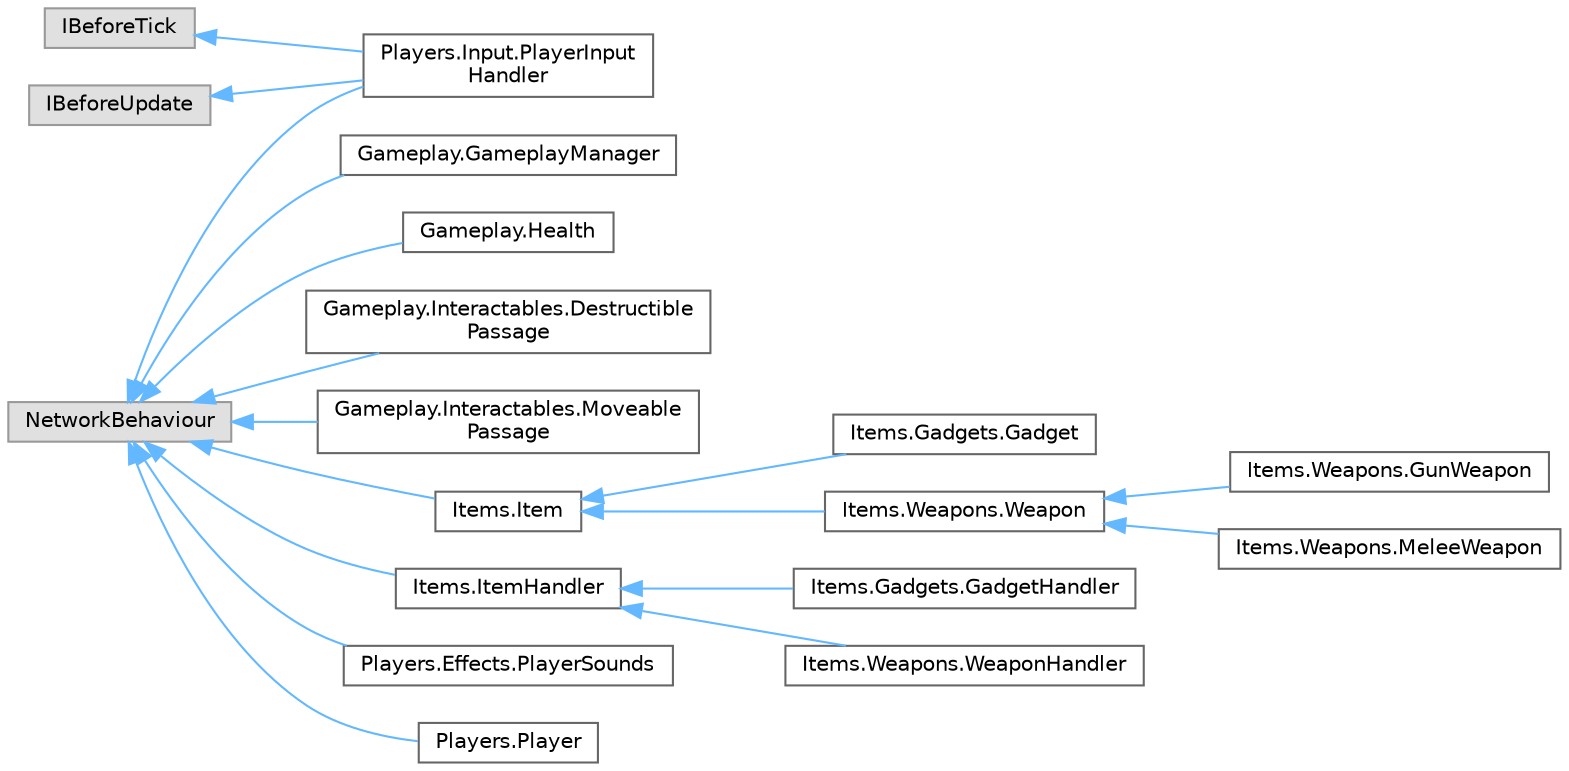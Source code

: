 digraph "Graphical Class Hierarchy"
{
 // LATEX_PDF_SIZE
  bgcolor="transparent";
  edge [fontname=Helvetica,fontsize=10,labelfontname=Helvetica,labelfontsize=10];
  node [fontname=Helvetica,fontsize=10,shape=box,height=0.2,width=0.4];
  rankdir="LR";
  Node0 [id="Node000000",label="IBeforeTick",height=0.2,width=0.4,color="grey60", fillcolor="#E0E0E0", style="filled",tooltip=" "];
  Node0 -> Node1 [id="edge4_Node000000_Node000001",dir="back",color="steelblue1",style="solid",tooltip=" "];
  Node1 [id="Node000001",label="Players.Input.PlayerInput\lHandler",height=0.2,width=0.4,color="grey40", fillcolor="white", style="filled",URL="$class_players_1_1_input_1_1_player_input_handler.html",tooltip="Handles player input."];
  Node2 [id="Node000002",label="IBeforeUpdate",height=0.2,width=0.4,color="grey60", fillcolor="#E0E0E0", style="filled",tooltip=" "];
  Node2 -> Node1 [id="edge5_Node000002_Node000001",dir="back",color="steelblue1",style="solid",tooltip=" "];
  Node3 [id="Node000003",label="NetworkBehaviour",height=0.2,width=0.4,color="grey60", fillcolor="#E0E0E0", style="filled",tooltip=" "];
  Node3 -> Node4 [id="edge6_Node000003_Node000004",dir="back",color="steelblue1",style="solid",tooltip=" "];
  Node4 [id="Node000004",label="Gameplay.GameplayManager",height=0.2,width=0.4,color="grey40", fillcolor="white", style="filled",URL="$class_gameplay_1_1_gameplay_manager.html",tooltip="Drives gameplay logic - state, timing, handles player connect/disconnect/spawn/despawn/death,..."];
  Node3 -> Node5 [id="edge7_Node000003_Node000005",dir="back",color="steelblue1",style="solid",tooltip=" "];
  Node5 [id="Node000005",label="Gameplay.Health",height=0.2,width=0.4,color="grey40", fillcolor="white", style="filled",URL="$class_gameplay_1_1_health.html",tooltip="Stores player or object health, triggers heal/damage effects and informs about player death."];
  Node3 -> Node6 [id="edge8_Node000003_Node000006",dir="back",color="steelblue1",style="solid",tooltip=" "];
  Node6 [id="Node000006",label="Gameplay.Interactables.Destructible\lPassage",height=0.2,width=0.4,color="grey40", fillcolor="white", style="filled",URL="$class_gameplay_1_1_interactables_1_1_destructible_passage.html",tooltip=" "];
  Node3 -> Node7 [id="edge9_Node000003_Node000007",dir="back",color="steelblue1",style="solid",tooltip=" "];
  Node7 [id="Node000007",label="Gameplay.Interactables.Moveable\lPassage",height=0.2,width=0.4,color="grey40", fillcolor="white", style="filled",URL="$class_gameplay_1_1_interactables_1_1_moveable_passage.html",tooltip=" "];
  Node3 -> Node8 [id="edge10_Node000003_Node000008",dir="back",color="steelblue1",style="solid",tooltip=" "];
  Node8 [id="Node000008",label="Items.Item",height=0.2,width=0.4,color="grey40", fillcolor="white", style="filled",URL="$class_items_1_1_item.html",tooltip=" "];
  Node8 -> Node9 [id="edge11_Node000008_Node000009",dir="back",color="steelblue1",style="solid",tooltip=" "];
  Node9 [id="Node000009",label="Items.Gadgets.Gadget",height=0.2,width=0.4,color="grey40", fillcolor="white", style="filled",URL="$class_items_1_1_gadgets_1_1_gadget.html",tooltip=" "];
  Node8 -> Node10 [id="edge12_Node000008_Node000010",dir="back",color="steelblue1",style="solid",tooltip=" "];
  Node10 [id="Node000010",label="Items.Weapons.Weapon",height=0.2,width=0.4,color="grey40", fillcolor="white", style="filled",URL="$class_items_1_1_weapons_1_1_weapon.html",tooltip=" "];
  Node10 -> Node11 [id="edge13_Node000010_Node000011",dir="back",color="steelblue1",style="solid",tooltip=" "];
  Node11 [id="Node000011",label="Items.Weapons.GunWeapon",height=0.2,width=0.4,color="grey40", fillcolor="white", style="filled",URL="$class_items_1_1_weapons_1_1_gun_weapon.html",tooltip=" "];
  Node10 -> Node12 [id="edge14_Node000010_Node000012",dir="back",color="steelblue1",style="solid",tooltip=" "];
  Node12 [id="Node000012",label="Items.Weapons.MeleeWeapon",height=0.2,width=0.4,color="grey40", fillcolor="white", style="filled",URL="$class_items_1_1_weapons_1_1_melee_weapon.html",tooltip=" "];
  Node3 -> Node13 [id="edge15_Node000003_Node000013",dir="back",color="steelblue1",style="solid",tooltip=" "];
  Node13 [id="Node000013",label="Items.ItemHandler",height=0.2,width=0.4,color="grey40", fillcolor="white", style="filled",URL="$class_items_1_1_item_handler.html",tooltip=" "];
  Node13 -> Node14 [id="edge16_Node000013_Node000014",dir="back",color="steelblue1",style="solid",tooltip=" "];
  Node14 [id="Node000014",label="Items.Gadgets.GadgetHandler",height=0.2,width=0.4,color="grey40", fillcolor="white", style="filled",URL="$class_items_1_1_gadgets_1_1_gadget_handler.html",tooltip=" "];
  Node13 -> Node15 [id="edge17_Node000013_Node000015",dir="back",color="steelblue1",style="solid",tooltip=" "];
  Node15 [id="Node000015",label="Items.Weapons.WeaponHandler",height=0.2,width=0.4,color="grey40", fillcolor="white", style="filled",URL="$class_items_1_1_weapons_1_1_weapon_handler.html",tooltip=" "];
  Node3 -> Node16 [id="edge18_Node000003_Node000016",dir="back",color="steelblue1",style="solid",tooltip=" "];
  Node16 [id="Node000016",label="Players.Effects.PlayerSounds",height=0.2,width=0.4,color="grey40", fillcolor="white", style="filled",URL="$class_players_1_1_effects_1_1_player_sounds.html",tooltip=" "];
  Node3 -> Node1 [id="edge19_Node000003_Node000001",dir="back",color="steelblue1",style="solid",tooltip=" "];
  Node3 -> Node17 [id="edge20_Node000003_Node000017",dir="back",color="steelblue1",style="solid",tooltip=" "];
  Node17 [id="Node000017",label="Players.Player",height=0.2,width=0.4,color="grey40", fillcolor="white", style="filled",URL="$class_players_1_1_player.html",tooltip="Main player script which handles input processing, visuals."];
}
